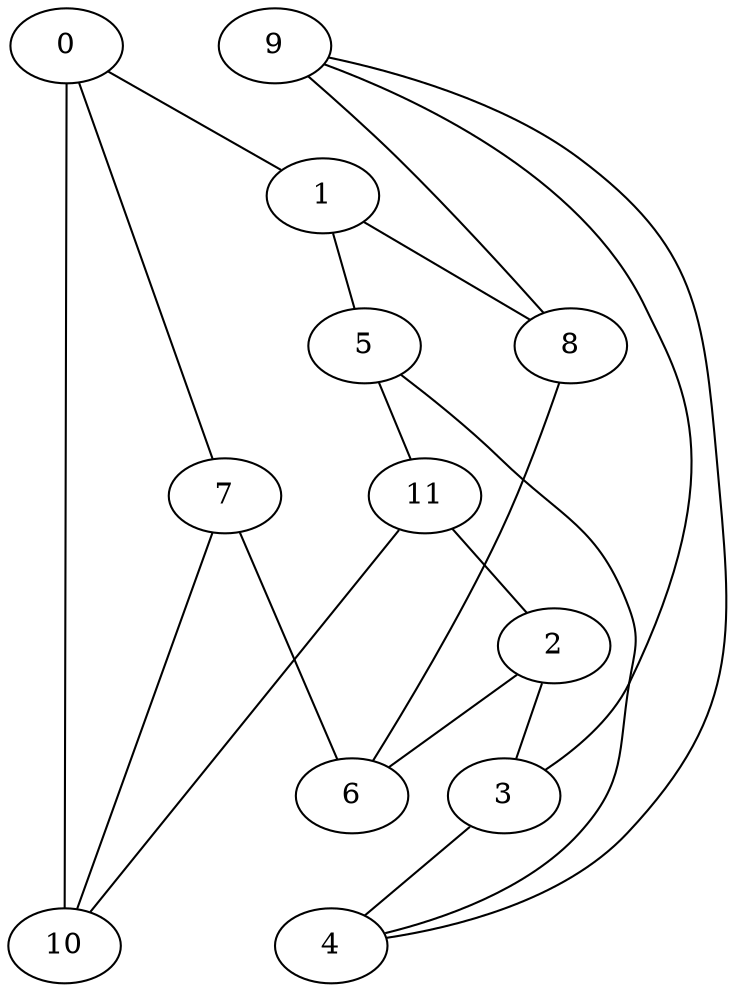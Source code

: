 strict graph {


	"1" [  weight=0 ];

	"1" -- "8" [  weight=0 ];

	"1" [  weight=0 ];

	"1" -- "5" [  weight=0 ];

	"7" [  weight=0 ];

	"7" [  weight=0 ];

	"7" -- "6" [  weight=0 ];

	"7" -- "10" [  weight=0 ];

	"5" [  weight=0 ];

	"5" -- "1" [  weight=0 ];

	"5" -- "4" [  weight=0 ];

	"5" -- "11" [  weight=0 ];

	"11" [  weight=0 ];

	"11" -- "5" [  weight=0 ];

	"11" -- "2" [  weight=0 ];

	"11" -- "10" [  weight=0 ];

	"2" [  weight=0 ];

	"2" -- "6" [  weight=0 ];

	"2" -- "11" [  weight=0 ];

	"2" -- "3" [  weight=0 ];

	"9" [  weight=0 ];

	"9" -- "4" [  weight=0 ];

	"9" -- "8" [  weight=0 ];

	"9" -- "3" [  weight=0 ];

	"3" [  weight=0 ];

	"3" -- "4" [  weight=0 ];

	"3" -- "9" [  weight=0 ];

	"3" -- "2" [  weight=0 ];

	"10" [  weight=0 ];

	"10" -- "7" [  weight=0 ];

	"10" -- "11" [  weight=0 ];

	"10" [  weight=0 ];

	"8" [  weight=0 ];

	"8" -- "9" [  weight=0 ];

	"8" -- "6" [  weight=0 ];

	"8" -- "1" [  weight=0 ];

	"0" [  weight=0 ];

	"0" -- "10" [  weight=0 ];

	"0" -- "7" [  weight=0 ];

	"0" -- "1" [  weight=0 ];

	"4" [  weight=0 ];

	"4" -- "5" [  weight=0 ];

	"4" -- "9" [  weight=0 ];

	"4" -- "3" [  weight=0 ];

	"6" [  weight=0 ];

	"6" -- "8" [  weight=0 ];

	"6" -- "2" [  weight=0 ];

	"6" -- "7" [  weight=0 ];

}

